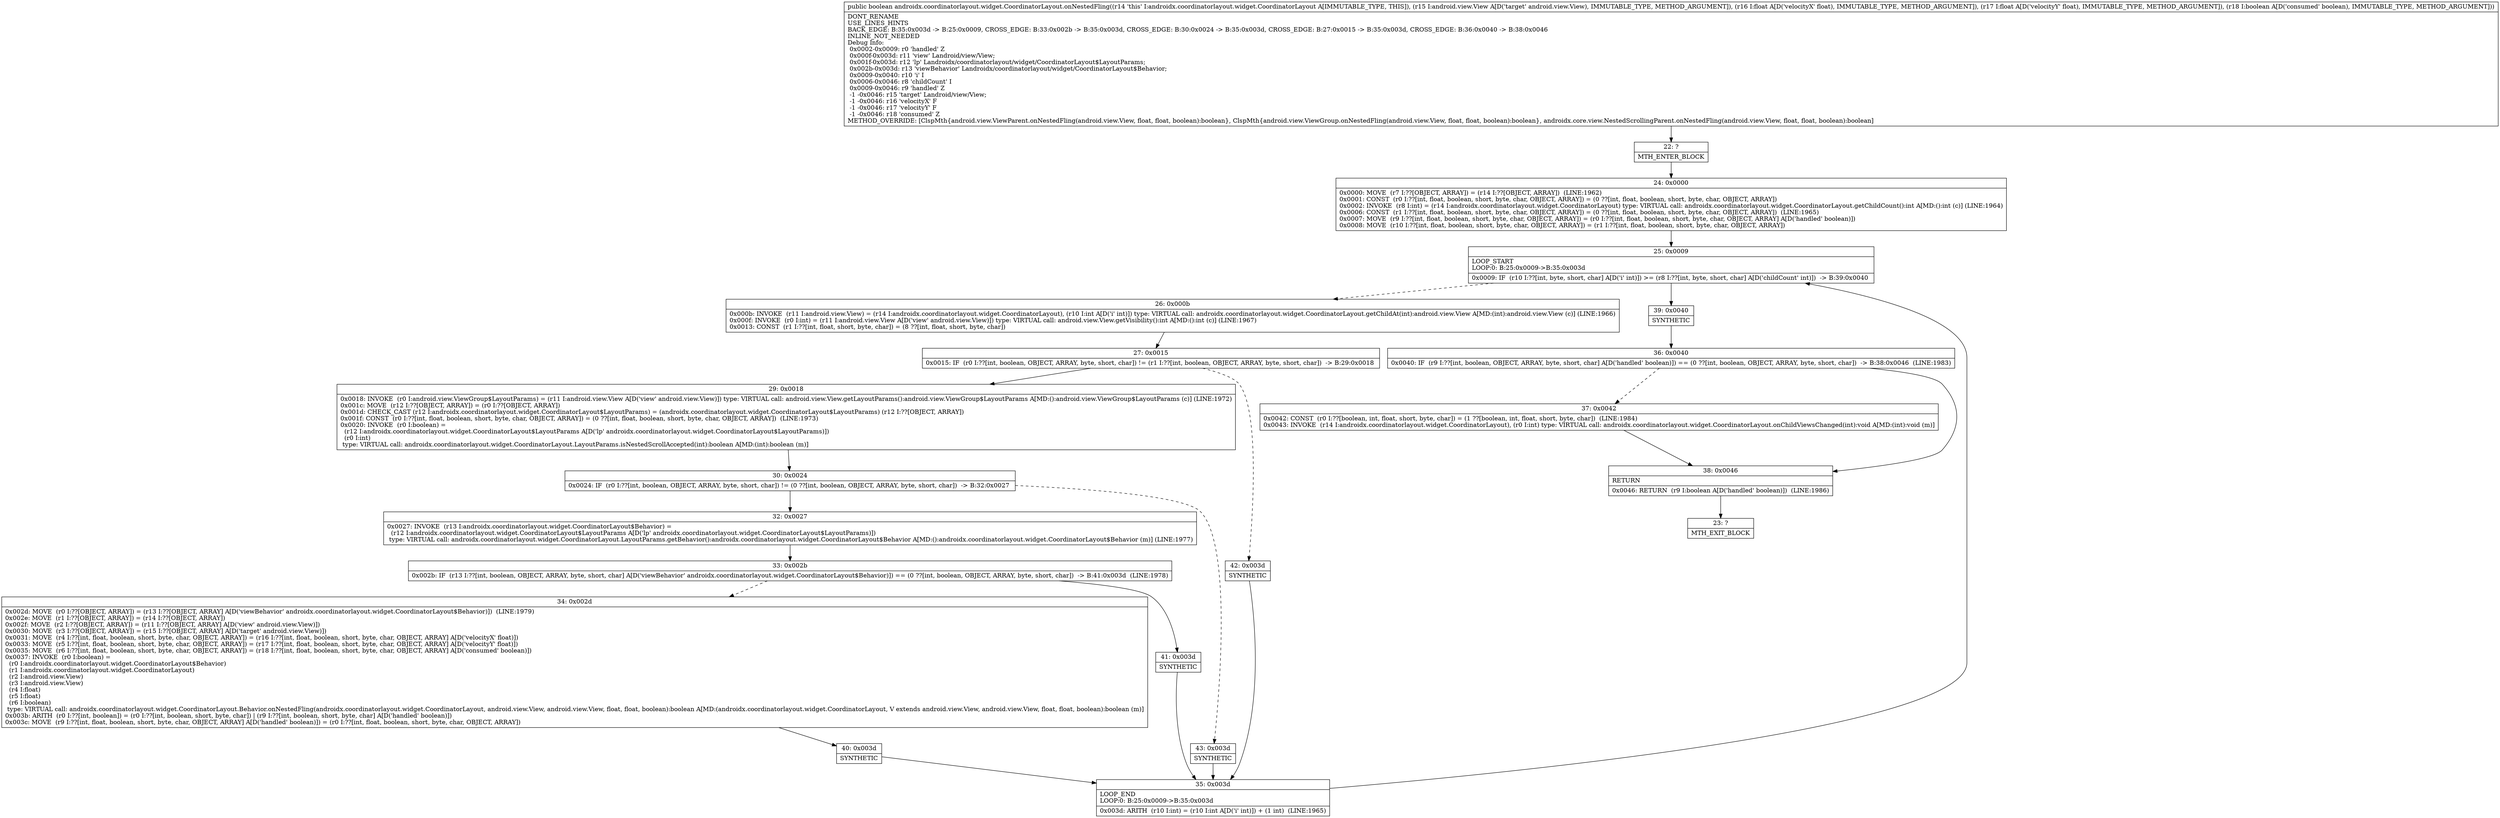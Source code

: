 digraph "CFG forandroidx.coordinatorlayout.widget.CoordinatorLayout.onNestedFling(Landroid\/view\/View;FFZ)Z" {
Node_22 [shape=record,label="{22\:\ ?|MTH_ENTER_BLOCK\l}"];
Node_24 [shape=record,label="{24\:\ 0x0000|0x0000: MOVE  (r7 I:??[OBJECT, ARRAY]) = (r14 I:??[OBJECT, ARRAY])  (LINE:1962)\l0x0001: CONST  (r0 I:??[int, float, boolean, short, byte, char, OBJECT, ARRAY]) = (0 ??[int, float, boolean, short, byte, char, OBJECT, ARRAY]) \l0x0002: INVOKE  (r8 I:int) = (r14 I:androidx.coordinatorlayout.widget.CoordinatorLayout) type: VIRTUAL call: androidx.coordinatorlayout.widget.CoordinatorLayout.getChildCount():int A[MD:():int (c)] (LINE:1964)\l0x0006: CONST  (r1 I:??[int, float, boolean, short, byte, char, OBJECT, ARRAY]) = (0 ??[int, float, boolean, short, byte, char, OBJECT, ARRAY])  (LINE:1965)\l0x0007: MOVE  (r9 I:??[int, float, boolean, short, byte, char, OBJECT, ARRAY]) = (r0 I:??[int, float, boolean, short, byte, char, OBJECT, ARRAY] A[D('handled' boolean)]) \l0x0008: MOVE  (r10 I:??[int, float, boolean, short, byte, char, OBJECT, ARRAY]) = (r1 I:??[int, float, boolean, short, byte, char, OBJECT, ARRAY]) \l}"];
Node_25 [shape=record,label="{25\:\ 0x0009|LOOP_START\lLOOP:0: B:25:0x0009\-\>B:35:0x003d\l|0x0009: IF  (r10 I:??[int, byte, short, char] A[D('i' int)]) \>= (r8 I:??[int, byte, short, char] A[D('childCount' int)])  \-\> B:39:0x0040 \l}"];
Node_26 [shape=record,label="{26\:\ 0x000b|0x000b: INVOKE  (r11 I:android.view.View) = (r14 I:androidx.coordinatorlayout.widget.CoordinatorLayout), (r10 I:int A[D('i' int)]) type: VIRTUAL call: androidx.coordinatorlayout.widget.CoordinatorLayout.getChildAt(int):android.view.View A[MD:(int):android.view.View (c)] (LINE:1966)\l0x000f: INVOKE  (r0 I:int) = (r11 I:android.view.View A[D('view' android.view.View)]) type: VIRTUAL call: android.view.View.getVisibility():int A[MD:():int (c)] (LINE:1967)\l0x0013: CONST  (r1 I:??[int, float, short, byte, char]) = (8 ??[int, float, short, byte, char]) \l}"];
Node_27 [shape=record,label="{27\:\ 0x0015|0x0015: IF  (r0 I:??[int, boolean, OBJECT, ARRAY, byte, short, char]) != (r1 I:??[int, boolean, OBJECT, ARRAY, byte, short, char])  \-\> B:29:0x0018 \l}"];
Node_29 [shape=record,label="{29\:\ 0x0018|0x0018: INVOKE  (r0 I:android.view.ViewGroup$LayoutParams) = (r11 I:android.view.View A[D('view' android.view.View)]) type: VIRTUAL call: android.view.View.getLayoutParams():android.view.ViewGroup$LayoutParams A[MD:():android.view.ViewGroup$LayoutParams (c)] (LINE:1972)\l0x001c: MOVE  (r12 I:??[OBJECT, ARRAY]) = (r0 I:??[OBJECT, ARRAY]) \l0x001d: CHECK_CAST (r12 I:androidx.coordinatorlayout.widget.CoordinatorLayout$LayoutParams) = (androidx.coordinatorlayout.widget.CoordinatorLayout$LayoutParams) (r12 I:??[OBJECT, ARRAY]) \l0x001f: CONST  (r0 I:??[int, float, boolean, short, byte, char, OBJECT, ARRAY]) = (0 ??[int, float, boolean, short, byte, char, OBJECT, ARRAY])  (LINE:1973)\l0x0020: INVOKE  (r0 I:boolean) = \l  (r12 I:androidx.coordinatorlayout.widget.CoordinatorLayout$LayoutParams A[D('lp' androidx.coordinatorlayout.widget.CoordinatorLayout$LayoutParams)])\l  (r0 I:int)\l type: VIRTUAL call: androidx.coordinatorlayout.widget.CoordinatorLayout.LayoutParams.isNestedScrollAccepted(int):boolean A[MD:(int):boolean (m)]\l}"];
Node_30 [shape=record,label="{30\:\ 0x0024|0x0024: IF  (r0 I:??[int, boolean, OBJECT, ARRAY, byte, short, char]) != (0 ??[int, boolean, OBJECT, ARRAY, byte, short, char])  \-\> B:32:0x0027 \l}"];
Node_32 [shape=record,label="{32\:\ 0x0027|0x0027: INVOKE  (r13 I:androidx.coordinatorlayout.widget.CoordinatorLayout$Behavior) = \l  (r12 I:androidx.coordinatorlayout.widget.CoordinatorLayout$LayoutParams A[D('lp' androidx.coordinatorlayout.widget.CoordinatorLayout$LayoutParams)])\l type: VIRTUAL call: androidx.coordinatorlayout.widget.CoordinatorLayout.LayoutParams.getBehavior():androidx.coordinatorlayout.widget.CoordinatorLayout$Behavior A[MD:():androidx.coordinatorlayout.widget.CoordinatorLayout$Behavior (m)] (LINE:1977)\l}"];
Node_33 [shape=record,label="{33\:\ 0x002b|0x002b: IF  (r13 I:??[int, boolean, OBJECT, ARRAY, byte, short, char] A[D('viewBehavior' androidx.coordinatorlayout.widget.CoordinatorLayout$Behavior)]) == (0 ??[int, boolean, OBJECT, ARRAY, byte, short, char])  \-\> B:41:0x003d  (LINE:1978)\l}"];
Node_34 [shape=record,label="{34\:\ 0x002d|0x002d: MOVE  (r0 I:??[OBJECT, ARRAY]) = (r13 I:??[OBJECT, ARRAY] A[D('viewBehavior' androidx.coordinatorlayout.widget.CoordinatorLayout$Behavior)])  (LINE:1979)\l0x002e: MOVE  (r1 I:??[OBJECT, ARRAY]) = (r14 I:??[OBJECT, ARRAY]) \l0x002f: MOVE  (r2 I:??[OBJECT, ARRAY]) = (r11 I:??[OBJECT, ARRAY] A[D('view' android.view.View)]) \l0x0030: MOVE  (r3 I:??[OBJECT, ARRAY]) = (r15 I:??[OBJECT, ARRAY] A[D('target' android.view.View)]) \l0x0031: MOVE  (r4 I:??[int, float, boolean, short, byte, char, OBJECT, ARRAY]) = (r16 I:??[int, float, boolean, short, byte, char, OBJECT, ARRAY] A[D('velocityX' float)]) \l0x0033: MOVE  (r5 I:??[int, float, boolean, short, byte, char, OBJECT, ARRAY]) = (r17 I:??[int, float, boolean, short, byte, char, OBJECT, ARRAY] A[D('velocityY' float)]) \l0x0035: MOVE  (r6 I:??[int, float, boolean, short, byte, char, OBJECT, ARRAY]) = (r18 I:??[int, float, boolean, short, byte, char, OBJECT, ARRAY] A[D('consumed' boolean)]) \l0x0037: INVOKE  (r0 I:boolean) = \l  (r0 I:androidx.coordinatorlayout.widget.CoordinatorLayout$Behavior)\l  (r1 I:androidx.coordinatorlayout.widget.CoordinatorLayout)\l  (r2 I:android.view.View)\l  (r3 I:android.view.View)\l  (r4 I:float)\l  (r5 I:float)\l  (r6 I:boolean)\l type: VIRTUAL call: androidx.coordinatorlayout.widget.CoordinatorLayout.Behavior.onNestedFling(androidx.coordinatorlayout.widget.CoordinatorLayout, android.view.View, android.view.View, float, float, boolean):boolean A[MD:(androidx.coordinatorlayout.widget.CoordinatorLayout, V extends android.view.View, android.view.View, float, float, boolean):boolean (m)]\l0x003b: ARITH  (r0 I:??[int, boolean]) = (r0 I:??[int, boolean, short, byte, char]) \| (r9 I:??[int, boolean, short, byte, char] A[D('handled' boolean)]) \l0x003c: MOVE  (r9 I:??[int, float, boolean, short, byte, char, OBJECT, ARRAY] A[D('handled' boolean)]) = (r0 I:??[int, float, boolean, short, byte, char, OBJECT, ARRAY]) \l}"];
Node_40 [shape=record,label="{40\:\ 0x003d|SYNTHETIC\l}"];
Node_35 [shape=record,label="{35\:\ 0x003d|LOOP_END\lLOOP:0: B:25:0x0009\-\>B:35:0x003d\l|0x003d: ARITH  (r10 I:int) = (r10 I:int A[D('i' int)]) + (1 int)  (LINE:1965)\l}"];
Node_41 [shape=record,label="{41\:\ 0x003d|SYNTHETIC\l}"];
Node_43 [shape=record,label="{43\:\ 0x003d|SYNTHETIC\l}"];
Node_42 [shape=record,label="{42\:\ 0x003d|SYNTHETIC\l}"];
Node_39 [shape=record,label="{39\:\ 0x0040|SYNTHETIC\l}"];
Node_36 [shape=record,label="{36\:\ 0x0040|0x0040: IF  (r9 I:??[int, boolean, OBJECT, ARRAY, byte, short, char] A[D('handled' boolean)]) == (0 ??[int, boolean, OBJECT, ARRAY, byte, short, char])  \-\> B:38:0x0046  (LINE:1983)\l}"];
Node_37 [shape=record,label="{37\:\ 0x0042|0x0042: CONST  (r0 I:??[boolean, int, float, short, byte, char]) = (1 ??[boolean, int, float, short, byte, char])  (LINE:1984)\l0x0043: INVOKE  (r14 I:androidx.coordinatorlayout.widget.CoordinatorLayout), (r0 I:int) type: VIRTUAL call: androidx.coordinatorlayout.widget.CoordinatorLayout.onChildViewsChanged(int):void A[MD:(int):void (m)]\l}"];
Node_38 [shape=record,label="{38\:\ 0x0046|RETURN\l|0x0046: RETURN  (r9 I:boolean A[D('handled' boolean)])  (LINE:1986)\l}"];
Node_23 [shape=record,label="{23\:\ ?|MTH_EXIT_BLOCK\l}"];
MethodNode[shape=record,label="{public boolean androidx.coordinatorlayout.widget.CoordinatorLayout.onNestedFling((r14 'this' I:androidx.coordinatorlayout.widget.CoordinatorLayout A[IMMUTABLE_TYPE, THIS]), (r15 I:android.view.View A[D('target' android.view.View), IMMUTABLE_TYPE, METHOD_ARGUMENT]), (r16 I:float A[D('velocityX' float), IMMUTABLE_TYPE, METHOD_ARGUMENT]), (r17 I:float A[D('velocityY' float), IMMUTABLE_TYPE, METHOD_ARGUMENT]), (r18 I:boolean A[D('consumed' boolean), IMMUTABLE_TYPE, METHOD_ARGUMENT]))  | DONT_RENAME\lUSE_LINES_HINTS\lBACK_EDGE: B:35:0x003d \-\> B:25:0x0009, CROSS_EDGE: B:33:0x002b \-\> B:35:0x003d, CROSS_EDGE: B:30:0x0024 \-\> B:35:0x003d, CROSS_EDGE: B:27:0x0015 \-\> B:35:0x003d, CROSS_EDGE: B:36:0x0040 \-\> B:38:0x0046\lINLINE_NOT_NEEDED\lDebug Info:\l  0x0002\-0x0009: r0 'handled' Z\l  0x000f\-0x003d: r11 'view' Landroid\/view\/View;\l  0x001f\-0x003d: r12 'lp' Landroidx\/coordinatorlayout\/widget\/CoordinatorLayout$LayoutParams;\l  0x002b\-0x003d: r13 'viewBehavior' Landroidx\/coordinatorlayout\/widget\/CoordinatorLayout$Behavior;\l  0x0009\-0x0040: r10 'i' I\l  0x0006\-0x0046: r8 'childCount' I\l  0x0009\-0x0046: r9 'handled' Z\l  \-1 \-0x0046: r15 'target' Landroid\/view\/View;\l  \-1 \-0x0046: r16 'velocityX' F\l  \-1 \-0x0046: r17 'velocityY' F\l  \-1 \-0x0046: r18 'consumed' Z\lMETHOD_OVERRIDE: [ClspMth\{android.view.ViewParent.onNestedFling(android.view.View, float, float, boolean):boolean\}, ClspMth\{android.view.ViewGroup.onNestedFling(android.view.View, float, float, boolean):boolean\}, androidx.core.view.NestedScrollingParent.onNestedFling(android.view.View, float, float, boolean):boolean]\l}"];
MethodNode -> Node_22;Node_22 -> Node_24;
Node_24 -> Node_25;
Node_25 -> Node_26[style=dashed];
Node_25 -> Node_39;
Node_26 -> Node_27;
Node_27 -> Node_29;
Node_27 -> Node_42[style=dashed];
Node_29 -> Node_30;
Node_30 -> Node_32;
Node_30 -> Node_43[style=dashed];
Node_32 -> Node_33;
Node_33 -> Node_34[style=dashed];
Node_33 -> Node_41;
Node_34 -> Node_40;
Node_40 -> Node_35;
Node_35 -> Node_25;
Node_41 -> Node_35;
Node_43 -> Node_35;
Node_42 -> Node_35;
Node_39 -> Node_36;
Node_36 -> Node_37[style=dashed];
Node_36 -> Node_38;
Node_37 -> Node_38;
Node_38 -> Node_23;
}

